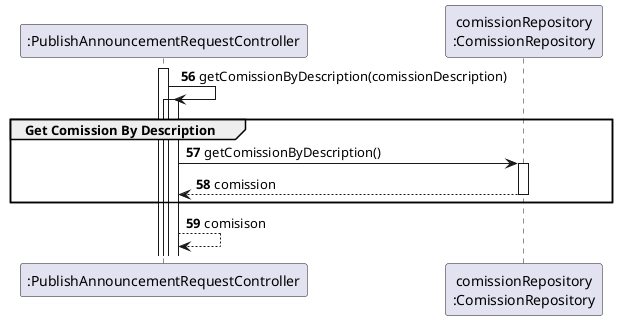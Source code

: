 @startuml
'https://plantuml.com/sequence-diagram

participant ":PublishAnnouncementRequestController" as PublishAnnouncementRequestController
participant "comissionRepository\n:ComissionRepository" as ComissionRepository

autonumber 56

activate PublishAnnouncementRequestController
PublishAnnouncementRequestController -> PublishAnnouncementRequestController:getComissionByDescription(comissionDescription)


Group Get Comission By Description

activate PublishAnnouncementRequestController

activate PublishAnnouncementRequestController

PublishAnnouncementRequestController -> ComissionRepository:getComissionByDescription()
activate ComissionRepository

PublishAnnouncementRequestController <-- ComissionRepository:comission
deactivate ComissionRepository

end
PublishAnnouncementRequestController --> PublishAnnouncementRequestController:comisison

@enduml